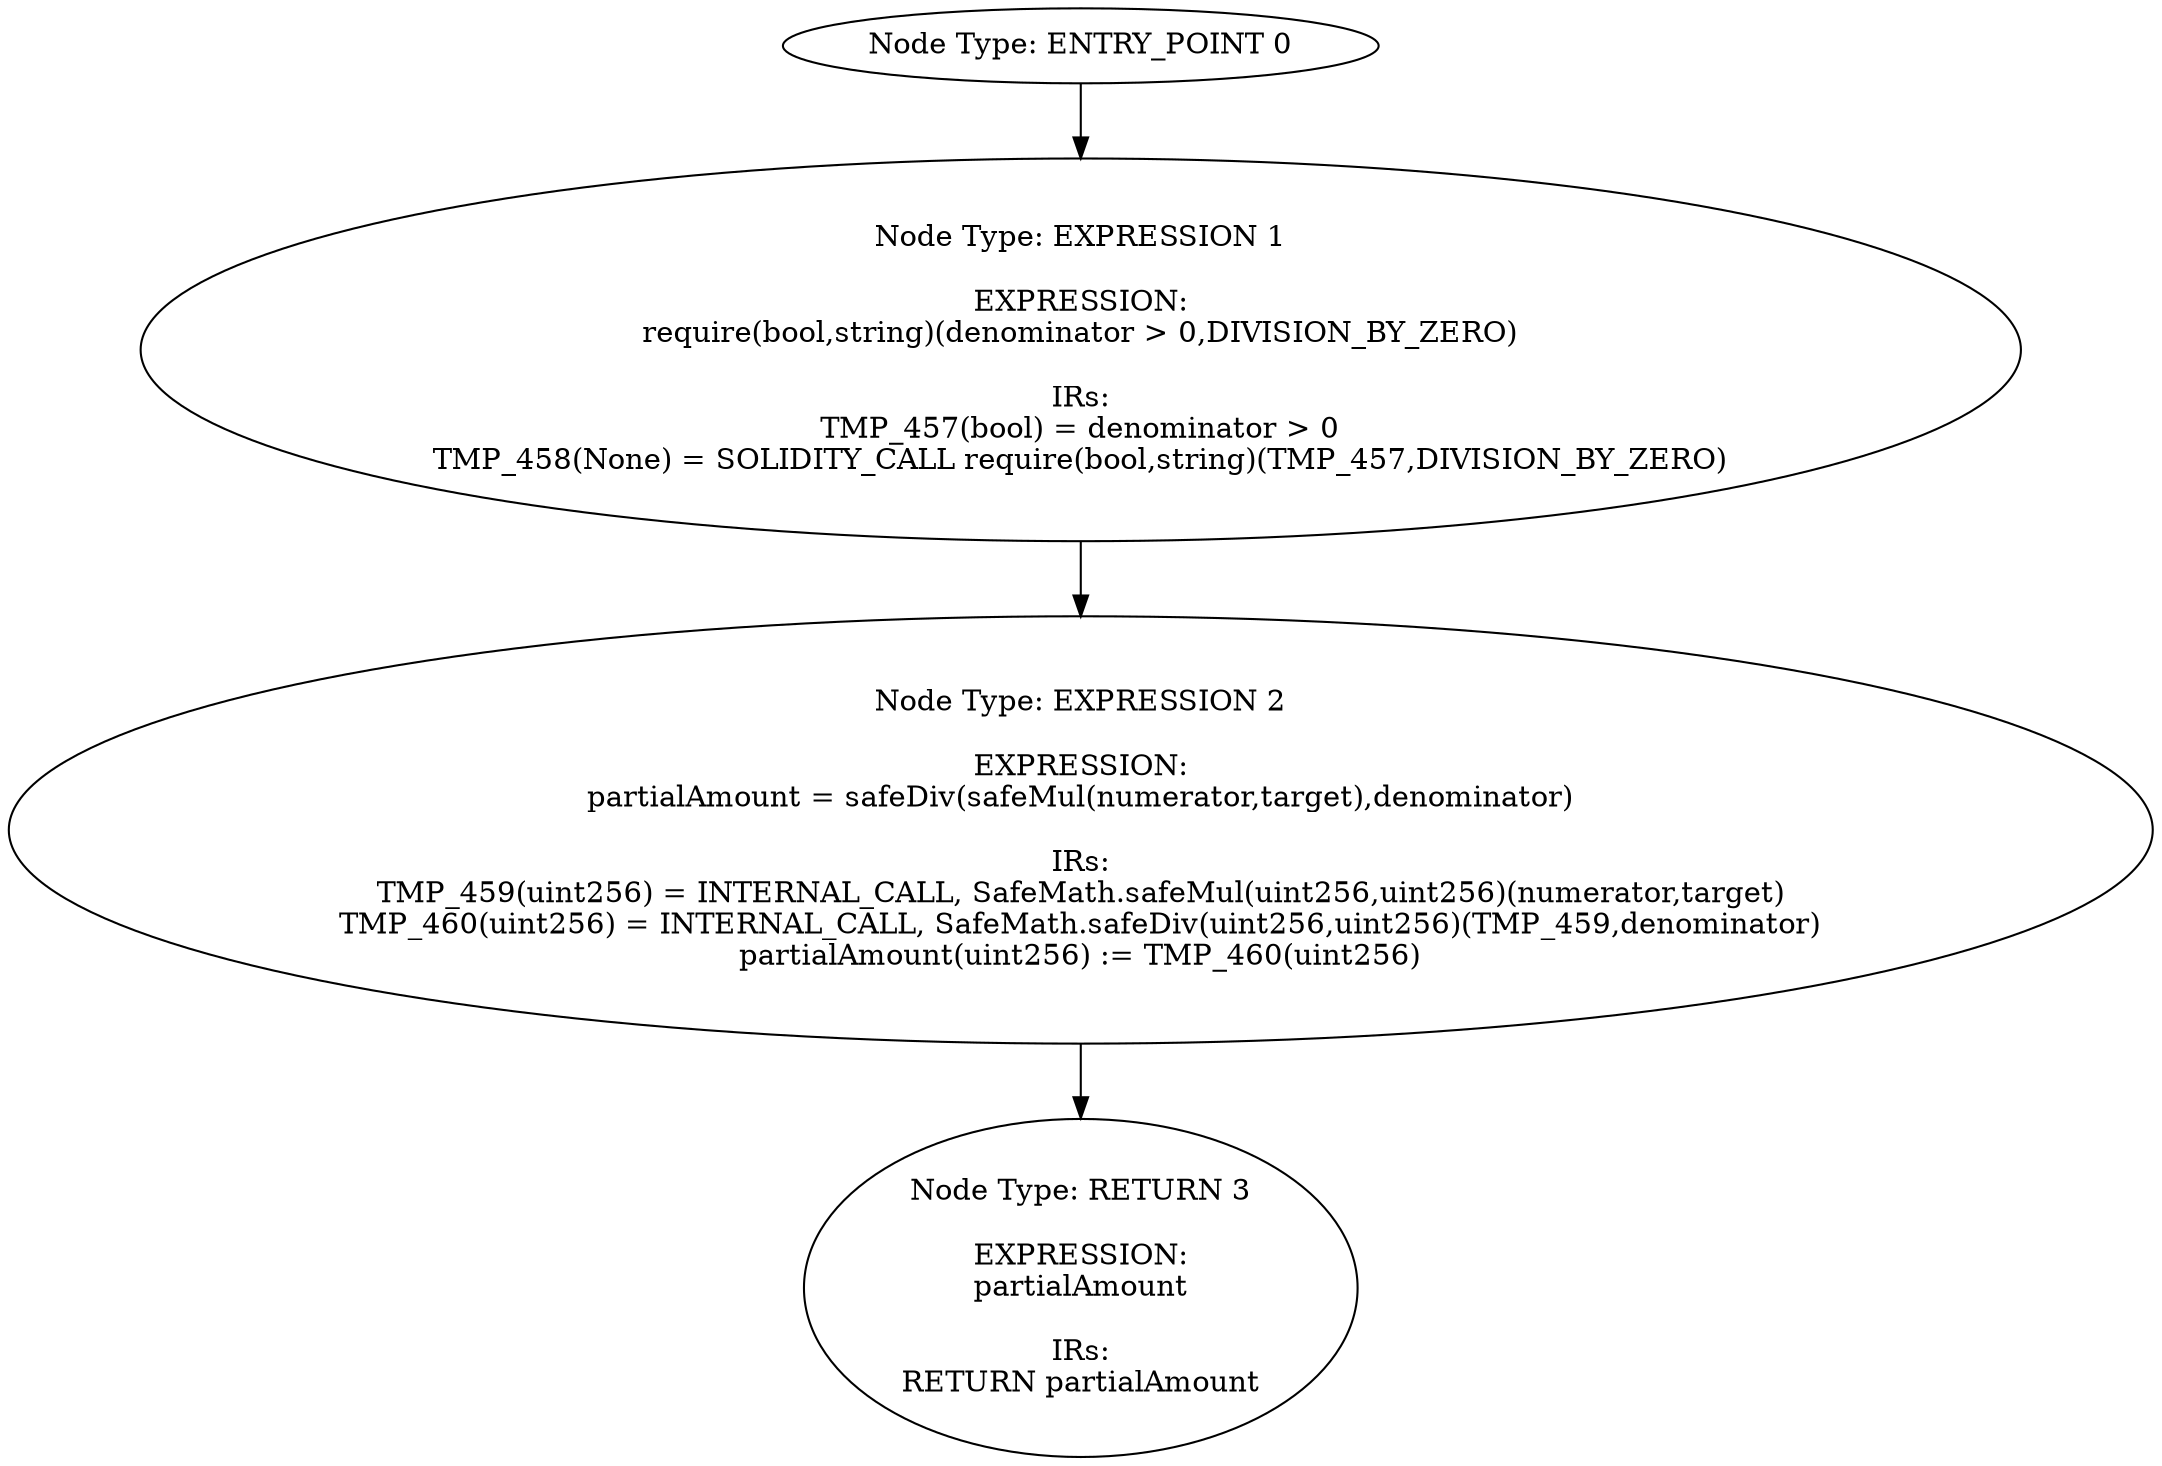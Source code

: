 digraph{
0[label="Node Type: ENTRY_POINT 0
"];
0->1;
1[label="Node Type: EXPRESSION 1

EXPRESSION:
require(bool,string)(denominator > 0,DIVISION_BY_ZERO)

IRs:
TMP_457(bool) = denominator > 0
TMP_458(None) = SOLIDITY_CALL require(bool,string)(TMP_457,DIVISION_BY_ZERO)"];
1->2;
2[label="Node Type: EXPRESSION 2

EXPRESSION:
partialAmount = safeDiv(safeMul(numerator,target),denominator)

IRs:
TMP_459(uint256) = INTERNAL_CALL, SafeMath.safeMul(uint256,uint256)(numerator,target)
TMP_460(uint256) = INTERNAL_CALL, SafeMath.safeDiv(uint256,uint256)(TMP_459,denominator)
partialAmount(uint256) := TMP_460(uint256)"];
2->3;
3[label="Node Type: RETURN 3

EXPRESSION:
partialAmount

IRs:
RETURN partialAmount"];
}
